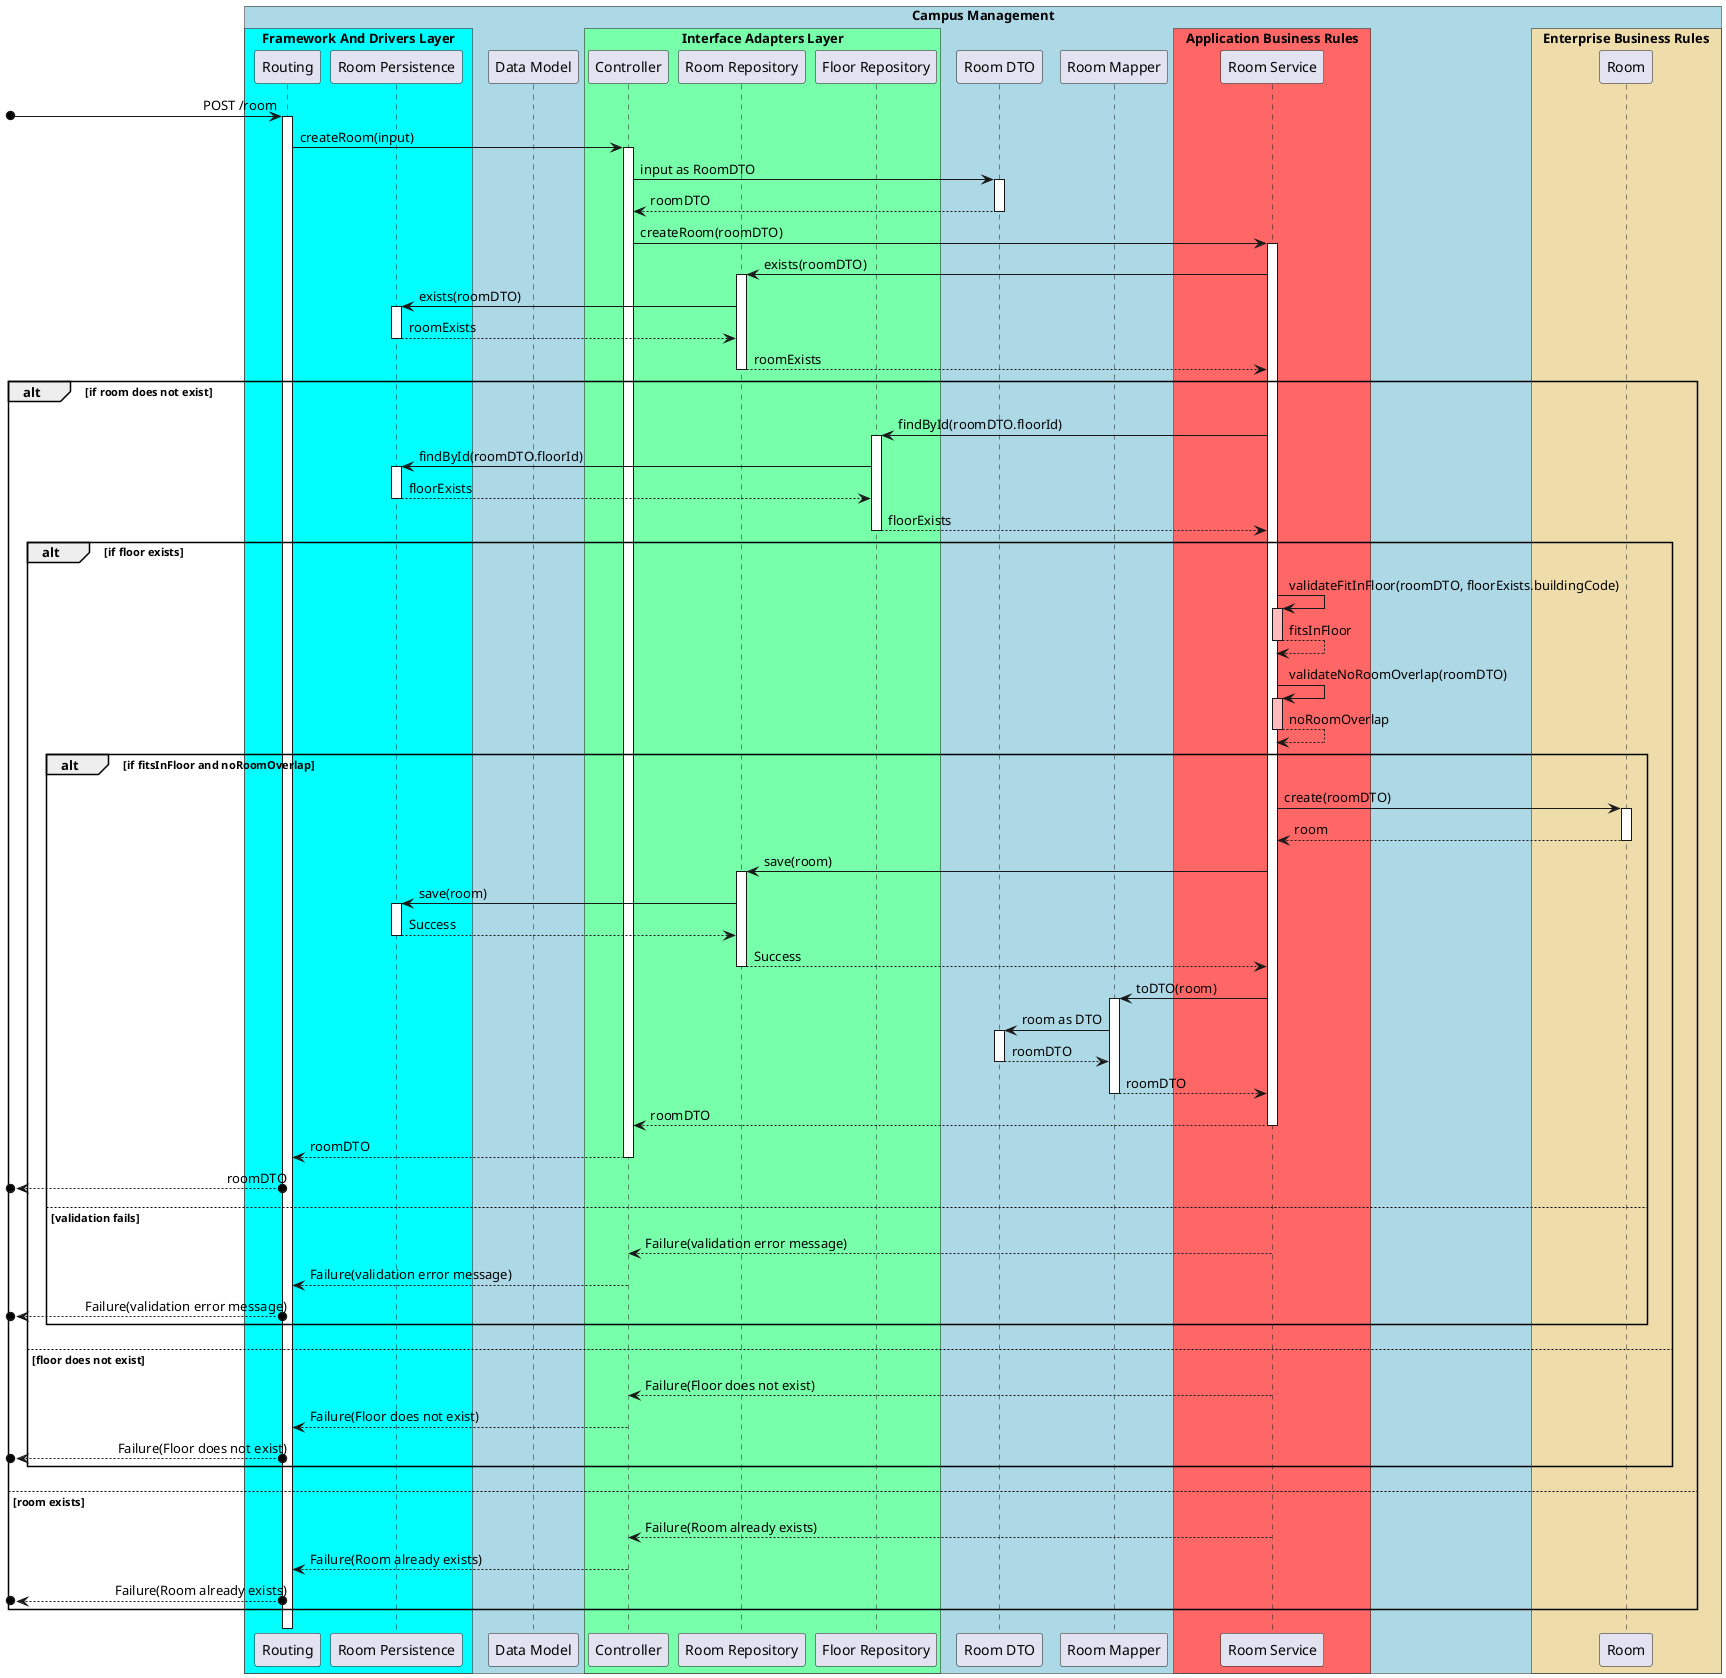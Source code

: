 @startuml SD Lv3

!pragma teoz true

box "Campus Management" #LightBlue

    box "Framework And Drivers Layer" #00ffff
        participant Routing
        participant "Room Persistence" as Persistence
    end box

    participant "Data Model" as Data
    box "Interface Adapters Layer" #77ffaa
        participant Controller
        participant "Room Repository" as RoomRepository
        participant "Floor Repository" as FloorRepository
    end box

    participant "Room DTO" as RoomDTO
    participant "Room Mapper" as RoomMapper
    box "Application Business Rules" #ff6666
        participant "Room Service" as RoomService
    end box

    box "Enterprise Business Rules" #eeddaa
        participant Room
    end box
end box

[o-> Routing : POST /room
activate Routing

    Routing -> Controller : createRoom(input)
    activate Controller

        Controller -> RoomDTO : input as RoomDTO
        activate RoomDTO

        RoomDTO --> Controller : roomDTO
        deactivate RoomDTO

        Controller -> RoomService : createRoom(roomDTO)
        activate RoomService

            RoomService -> RoomRepository : exists(roomDTO)
            activate RoomRepository

                RoomRepository -> Persistence : exists(roomDTO)
                activate Persistence

                Persistence --> RoomRepository : roomExists
                deactivate Persistence

            RoomRepository --> RoomService : roomExists
            deactivate RoomRepository

            alt if room does not exist

                RoomService -> FloorRepository : findById(roomDTO.floorId)
                activate FloorRepository

                    FloorRepository -> Persistence : findById(roomDTO.floorId)
                    activate Persistence

                    Persistence --> FloorRepository : floorExists
                    deactivate Persistence

                FloorRepository --> RoomService : floorExists
                deactivate FloorRepository

                alt if floor exists

                    RoomService -> RoomService : validateFitInFloor(roomDTO, floorExists.buildingCode)
                    activate RoomService #FFBBBB

                    RoomService --> RoomService : fitsInFloor
                    deactivate RoomService #FFBBBB

                    RoomService -> RoomService : validateNoRoomOverlap(roomDTO)
                    activate RoomService #FFBBBB

                    RoomService --> RoomService : noRoomOverlap
                    deactivate RoomService #FFBBBB

                    alt if fitsInFloor and noRoomOverlap
                    
                        RoomService -> Room : create(roomDTO)
                        activate Room

                        Room --> RoomService : room
                        deactivate Room

                        RoomService -> RoomRepository : save(room)
                        activate RoomRepository

                            RoomRepository -> Persistence : save(room)
                            activate Persistence

                            Persistence --> RoomRepository : Success
                            deactivate Persistence

                        RoomRepository --> RoomService : Success
                        deactivate RoomRepository

                        RoomService -> RoomMapper : toDTO(room)
                        activate RoomMapper

                            RoomMapper -> RoomDTO : room as DTO
                            activate RoomDTO

                            RoomDTO --> RoomMapper : roomDTO
                            deactivate RoomDTO

                        RoomMapper --> RoomService : roomDTO
                        deactivate RoomMapper

                        RoomService --> Controller : roomDTO
                        deactivate RoomService

                        Controller --> Routing : roomDTO
                        deactivate Controller

                        [o<--o Routing : roomDTO

                    else validation fails
                        RoomService --> Controller : Failure(validation error message)
                        deactivate RoomService

                        Controller --> Routing : Failure(validation error message)
                        deactivate Controller

                        [o<--o Routing : Failure(validation error message)
                    end

                else floor does not exist
                    RoomService --> Controller : Failure(Floor does not exist)
                    deactivate RoomService

                    Controller --> Routing : Failure(Floor does not exist)
                    deactivate Controller

                    [o<--o Routing : Failure(Floor does not exist)
                end

            else room exists
                RoomService --> Controller : Failure(Room already exists)
                deactivate RoomService

                Controller --> Routing : Failure(Room already exists)
                deactivate Controller

                [o<--o Routing : Failure(Room already exists)
            end
            
        deactivate RoomService

    deactivate Controller

deactivate Routing

@enduml
